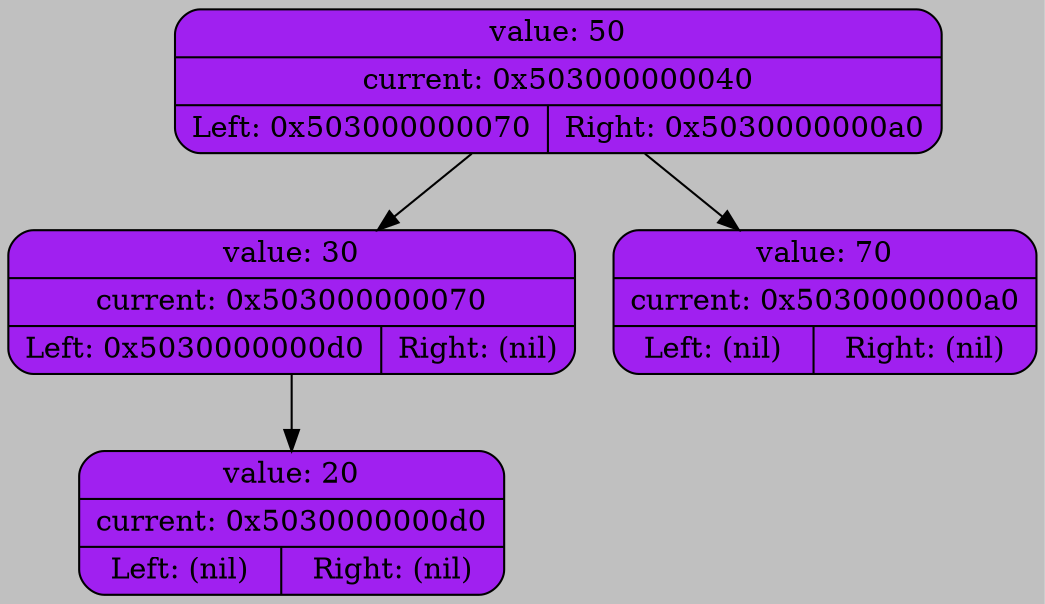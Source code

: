 digraph BinaryTree {
    bgcolor="#C0C0C0";

    node [shape=record];
    "0x503000000040" [shape=Mrecord, style=filled; fillcolor="purple"; label="{value: 50 | current: 0x503000000040 | { Left: 0x503000000070 | Right: 0x5030000000a0 } }"];
    "0x503000000040" -> "0x503000000070";
    "0x503000000070" [shape=Mrecord, style=filled; fillcolor="purple"; label="{value: 30 | current: 0x503000000070 | { Left: 0x5030000000d0 | Right: (nil) } }"];
    "0x503000000070" -> "0x5030000000d0";
    "0x5030000000d0" [shape=Mrecord, style=filled; fillcolor="purple"; label="{value: 20 | current: 0x5030000000d0 | { Left: (nil) | Right: (nil) } }"];
    "0x503000000040" -> "0x5030000000a0";
    "0x5030000000a0" [shape=Mrecord, style=filled; fillcolor="purple"; label="{value: 70 | current: 0x5030000000a0 | { Left: (nil) | Right: (nil) } }"];
}
